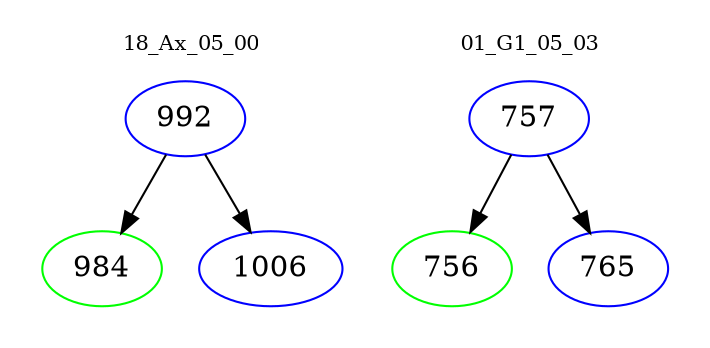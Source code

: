 digraph{
subgraph cluster_0 {
color = white
label = "18_Ax_05_00";
fontsize=10;
T0_992 [label="992", color="blue"]
T0_992 -> T0_984 [color="black"]
T0_984 [label="984", color="green"]
T0_992 -> T0_1006 [color="black"]
T0_1006 [label="1006", color="blue"]
}
subgraph cluster_1 {
color = white
label = "01_G1_05_03";
fontsize=10;
T1_757 [label="757", color="blue"]
T1_757 -> T1_756 [color="black"]
T1_756 [label="756", color="green"]
T1_757 -> T1_765 [color="black"]
T1_765 [label="765", color="blue"]
}
}
